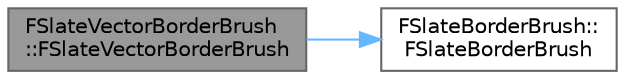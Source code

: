 digraph "FSlateVectorBorderBrush::FSlateVectorBorderBrush"
{
 // INTERACTIVE_SVG=YES
 // LATEX_PDF_SIZE
  bgcolor="transparent";
  edge [fontname=Helvetica,fontsize=10,labelfontname=Helvetica,labelfontsize=10];
  node [fontname=Helvetica,fontsize=10,shape=box,height=0.2,width=0.4];
  rankdir="LR";
  Node1 [id="Node000001",label="FSlateVectorBorderBrush\l::FSlateVectorBorderBrush",height=0.2,width=0.4,color="gray40", fillcolor="grey60", style="filled", fontcolor="black",tooltip=" "];
  Node1 -> Node2 [id="edge1_Node000001_Node000002",color="steelblue1",style="solid",tooltip=" "];
  Node2 [id="Node000002",label="FSlateBorderBrush::\lFSlateBorderBrush",height=0.2,width=0.4,color="grey40", fillcolor="white", style="filled",URL="$dd/d10/structFSlateBorderBrush.html#a9dd72aab5eb7044321789868ce12f55a",tooltip=" "];
}
